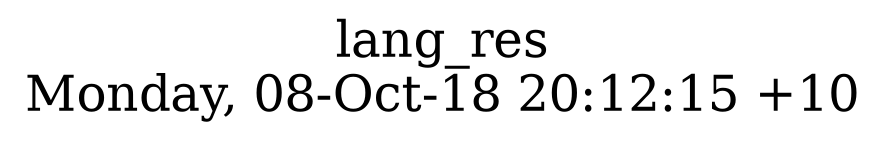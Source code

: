 digraph G {
fontsize="24";
label="lang_res\nMonday, 08-Oct-18 20:12:15 +10";
nojustify=true;
ordering=out;
rankdir=LR;
size="30";
}
